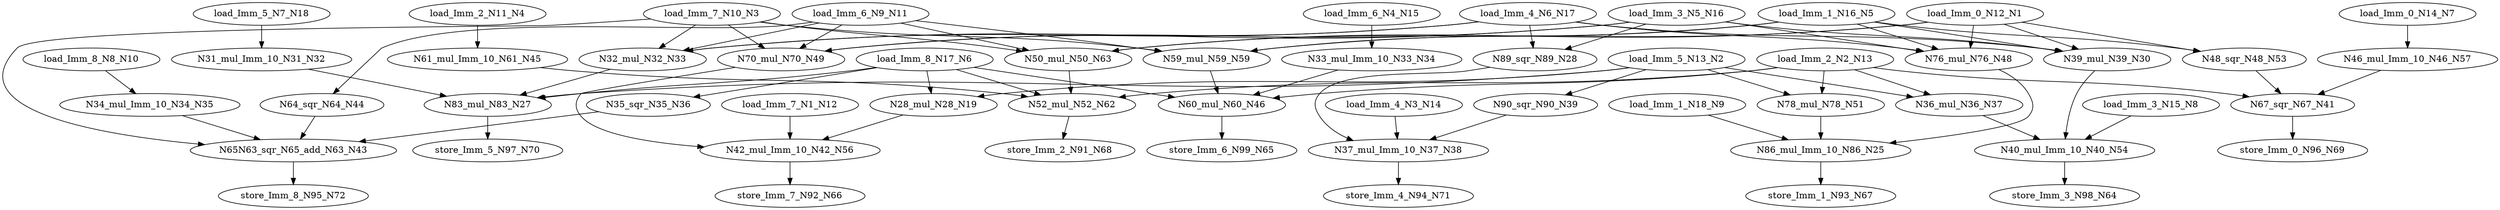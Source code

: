 digraph graphname {
N70 [color="black", ntype="outvar", label="store_Imm_5_N97_N70"];
N54 [color="black", ntype="operation", label="N40_mul_Imm_10_N40_N54"];
N69 [color="black", ntype="outvar", label="store_Imm_0_N96_N69"];
N68 [color="black", ntype="outvar", label="store_Imm_2_N91_N68"];
N49 [color="black", ntype="operation", label="N70_mul_N70_N49"];
N48 [color="black", ntype="operation", label="N76_mul_N76_N48"];
N65 [color="black", ntype="outvar", label="store_Imm_6_N99_N65"];
N64 [color="black", ntype="outvar", label="store_Imm_3_N98_N64"];
N63 [color="black", ntype="operation", label="N50_mul_N50_N63"];
N62 [color="black", ntype="operation", label="N52_mul_N52_N62"];
N41 [color="black", ntype="operation", label="N67_sqr_N67_N41"];
N43 [color="black", ntype="operation", label="N65N63_sqr_N65_add_N63_N43"];
N45 [color="black", ntype="operation", label="N61_mul_Imm_10_N61_N45"];
N44 [color="black", ntype="operation", label="N64_sqr_N64_N44"];
N46 [color="black", ntype="operation", label="N60_mul_N60_N46"];
N28 [color="black", ntype="operation", label="N89_sqr_N89_N28"];
N59 [color="black", ntype="operation", label="N59_mul_N59_N59"];
N27 [color="black", ntype="operation", label="N83_mul_N83_N27"];
N25 [color="black", ntype="operation", label="N86_mul_Imm_10_N86_N25"];
N67 [color="black", ntype="outvar", label="store_Imm_1_N93_N67"];
N66 [color="black", ntype="outvar", label="store_Imm_7_N92_N66"];
N8 [color="black", ntype="invar", label="load_Imm_3_N15_N8"];
N9 [color="black", ntype="invar", label="load_Imm_1_N18_N9"];
N71 [color="black", ntype="outvar", label="store_Imm_4_N94_N71"];
N1 [color="black", ntype="invar", label="load_Imm_0_N12_N1"];
N2 [color="black", ntype="invar", label="load_Imm_5_N13_N2"];
N3 [color="black", ntype="invar", label="load_Imm_7_N10_N3"];
N4 [color="black", ntype="invar", label="load_Imm_2_N11_N4"];
N5 [color="black", ntype="invar", label="load_Imm_1_N16_N5"];
N6 [color="black", ntype="invar", label="load_Imm_8_N17_N6"];
N7 [color="black", ntype="invar", label="load_Imm_0_N14_N7"];
N12 [color="black", ntype="invar", label="load_Imm_7_N1_N12"];
N13 [color="black", ntype="invar", label="load_Imm_2_N2_N13"];
N10 [color="black", ntype="invar", label="load_Imm_8_N8_N10"];
N11 [color="black", ntype="invar", label="load_Imm_6_N9_N11"];
N16 [color="black", ntype="invar", label="load_Imm_3_N5_N16"];
N17 [color="black", ntype="invar", label="load_Imm_4_N6_N17"];
N14 [color="black", ntype="invar", label="load_Imm_4_N3_N14"];
N15 [color="black", ntype="invar", label="load_Imm_6_N4_N15"];
N56 [color="black", ntype="operation", label="N42_mul_Imm_10_N42_N56"];
N57 [color="black", ntype="operation", label="N46_mul_Imm_10_N46_N57"];
N18 [color="black", ntype="invar", label="load_Imm_5_N7_N18"];
N19 [color="black", ntype="operation", label="N28_mul_N28_N19"];
N53 [color="black", ntype="operation", label="N48_sqr_N48_N53"];
N51 [color="black", ntype="operation", label="N78_mul_N78_N51"];
N38 [color="black", ntype="operation", label="N37_mul_Imm_10_N37_N38"];
N39 [color="black", ntype="operation", label="N90_sqr_N90_N39"];
N72 [color="black", ntype="outvar", label="store_Imm_8_N95_N72"];
N30 [color="black", ntype="operation", label="N39_mul_N39_N30"];
N32 [color="black", ntype="operation", label="N31_mul_Imm_10_N31_N32"];
N33 [color="black", ntype="operation", label="N32_mul_N32_N33"];
N34 [color="black", ntype="operation", label="N33_mul_Imm_10_N33_N34"];
N35 [color="black", ntype="operation", label="N34_mul_Imm_10_N34_N35"];
N36 [color="black", ntype="operation", label="N35_sqr_N35_N36"];
N37 [color="black", ntype="operation", label="N36_mul_N36_N37"];
N54 -> N64;
N49 -> N56;
N48 -> N25;
N63 -> N62;
N62 -> N68;
N41 -> N69;
N43 -> N72;
N45 -> N62;
N44 -> N43;
N46 -> N65;
N28 -> N38;
N59 -> N46;
N27 -> N70;
N25 -> N67;
N8 -> N54;
N9 -> N25;
N1 -> N48;
N1 -> N59;
N1 -> N53;
N1 -> N63;
N1 -> N30;
N2 -> N37;
N2 -> N39;
N2 -> N51;
N2 -> N27;
N2 -> N19;
N3 -> N63;
N3 -> N43;
N3 -> N33;
N3 -> N49;
N3 -> N59;
N4 -> N45;
N5 -> N30;
N5 -> N63;
N5 -> N48;
N5 -> N59;
N5 -> N53;
N6 -> N19;
N6 -> N46;
N6 -> N27;
N6 -> N62;
N6 -> N36;
N7 -> N57;
N12 -> N56;
N13 -> N62;
N13 -> N46;
N13 -> N41;
N13 -> N51;
N13 -> N37;
N10 -> N35;
N11 -> N44;
N11 -> N59;
N11 -> N49;
N11 -> N63;
N11 -> N33;
N16 -> N28;
N16 -> N49;
N16 -> N48;
N16 -> N30;
N16 -> N33;
N17 -> N30;
N17 -> N33;
N17 -> N49;
N17 -> N48;
N17 -> N28;
N14 -> N38;
N15 -> N34;
N56 -> N66;
N57 -> N41;
N18 -> N32;
N19 -> N56;
N53 -> N41;
N51 -> N25;
N38 -> N71;
N39 -> N38;
N30 -> N54;
N32 -> N27;
N33 -> N27;
N34 -> N46;
N35 -> N43;
N36 -> N43;
N37 -> N54;
}
